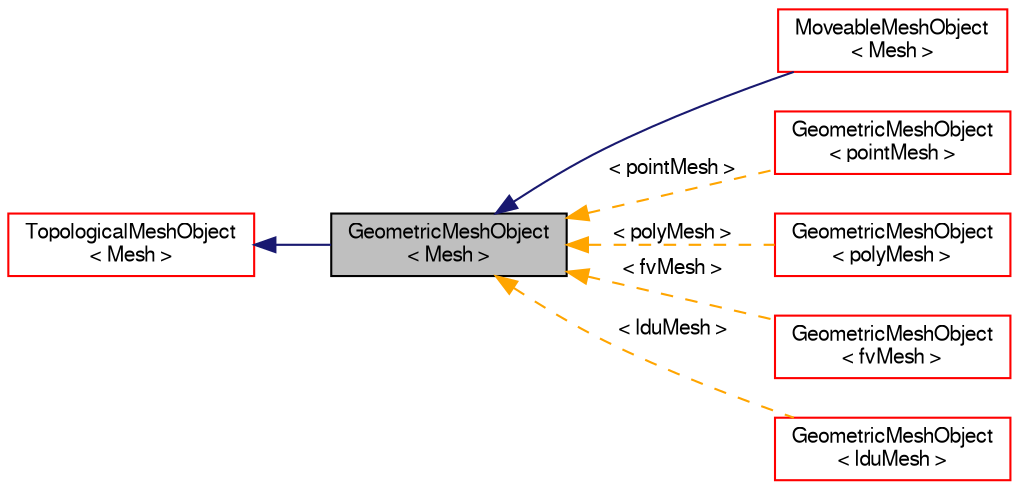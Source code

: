 digraph "GeometricMeshObject&lt; Mesh &gt;"
{
  bgcolor="transparent";
  edge [fontname="FreeSans",fontsize="10",labelfontname="FreeSans",labelfontsize="10"];
  node [fontname="FreeSans",fontsize="10",shape=record];
  rankdir="LR";
  Node0 [label="GeometricMeshObject\l\< Mesh \>",height=0.2,width=0.4,color="black", fillcolor="grey75", style="filled", fontcolor="black"];
  Node1 -> Node0 [dir="back",color="midnightblue",fontsize="10",style="solid",fontname="FreeSans"];
  Node1 [label="TopologicalMeshObject\l\< Mesh \>",height=0.2,width=0.4,color="red",URL="$a27146.html"];
  Node0 -> Node5 [dir="back",color="midnightblue",fontsize="10",style="solid",fontname="FreeSans"];
  Node5 [label="MoveableMeshObject\l\< Mesh \>",height=0.2,width=0.4,color="red",URL="$a27154.html"];
  Node0 -> Node38 [dir="back",color="orange",fontsize="10",style="dashed",label=" \< pointMesh \>" ,fontname="FreeSans"];
  Node38 [label="GeometricMeshObject\l\< pointMesh \>",height=0.2,width=0.4,color="red",URL="$a27150.html"];
  Node0 -> Node39 [dir="back",color="orange",fontsize="10",style="dashed",label=" \< polyMesh \>" ,fontname="FreeSans"];
  Node39 [label="GeometricMeshObject\l\< polyMesh \>",height=0.2,width=0.4,color="red",URL="$a27150.html"];
  Node0 -> Node44 [dir="back",color="orange",fontsize="10",style="dashed",label=" \< fvMesh \>" ,fontname="FreeSans"];
  Node44 [label="GeometricMeshObject\l\< fvMesh \>",height=0.2,width=0.4,color="red",URL="$a27150.html"];
  Node0 -> Node45 [dir="back",color="orange",fontsize="10",style="dashed",label=" \< lduMesh \>" ,fontname="FreeSans"];
  Node45 [label="GeometricMeshObject\l\< lduMesh \>",height=0.2,width=0.4,color="red",URL="$a27150.html"];
}
